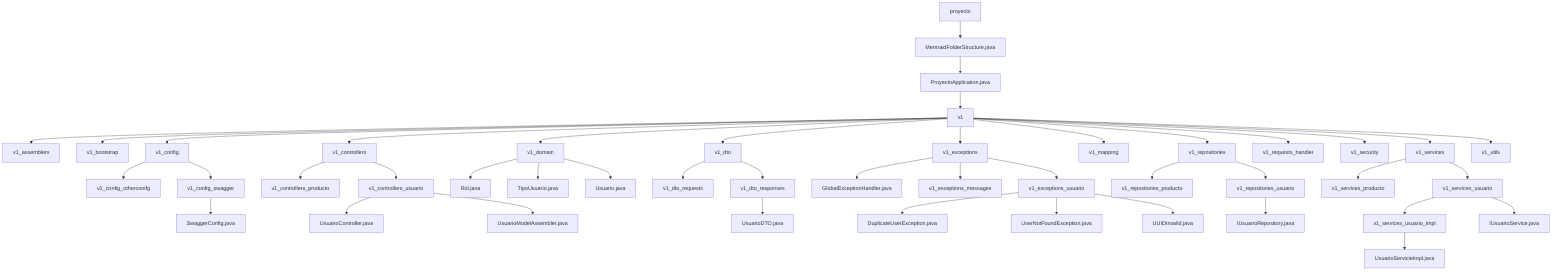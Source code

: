 graph TD
rootNode["proyecto"]
 --> MermaidFolderStructure_java["MermaidFolderStructure.java"]
 --> ProyectoApplication_java["ProyectoApplication.java"]
 --> v1
v1 --> v1_assemblers
v1 --> v1_bootstrap
v1 --> v1_config
v1_config --> v1_config_otherconifg
v1_config --> v1_config_swagger
v1_config_swagger --> v1_config_swagger_SwaggerConfig_java["SwaggerConfig.java"]
v1 --> v1_controllers
v1_controllers --> v1_controllers_producto
v1_controllers --> v1_controllers_usuario
v1_controllers_usuario --> v1_controllers_usuario_UsuarioController_java["UsuarioController.java"]
v1_controllers_usuario --> v1_controllers_usuario_UsuarioModelAssembler_java["UsuarioModelAssembler.java"]
v1 --> v1_domain
v1_domain --> v1_domain_Rol_java["Rol.java"]
v1_domain --> v1_domain_TipoUsuario_java["TipoUsuario.java"]
v1_domain --> v1_domain_Usuario_java["Usuario.java"]
v1 --> v1_dto
v1_dto --> v1_dto_requests
v1_dto --> v1_dto_responses
v1_dto_responses --> v1_dto_responses_UsuarioDTO_java["UsuarioDTO.java"]
v1 --> v1_exceptions
v1_exceptions --> v1_exceptions_GlobalExceptionHandler_java["GlobalExceptionHandler.java"]
v1_exceptions --> v1_exceptions_messages
v1_exceptions --> v1_exceptions_usuario
v1_exceptions_usuario --> v1_exceptions_usuario_DuplicateUserException_java["DuplicateUserException.java"]
v1_exceptions_usuario --> v1_exceptions_usuario_UserNotFoundException_java["UserNotFoundException.java"]
v1_exceptions_usuario --> v1_exceptions_usuario_UUIDInvalid_java["UUIDInvalid.java"]
v1 --> v1_mapping
v1 --> v1_repositories
v1_repositories --> v1_repositories_producto
v1_repositories --> v1_repositories_usuario
v1_repositories_usuario --> v1_repositories_usuario_IUsuarioRepository_java["IUsuarioRepository.java"]
v1 --> v1_requests_handler
v1 --> v1_security
v1 --> v1_services
v1_services --> v1_services_producto
v1_services --> v1_services_usuario
v1_services_usuario --> v1_services_usuario_impl
v1_services_usuario_impl --> v1_services_usuario_impl_UsuarioServicieImpl_java["UsuarioServicieImpl.java"]
v1_services_usuario --> v1_services_usuario_IUsuarioService_java["IUsuarioService.java"]
v1 --> v1_utils